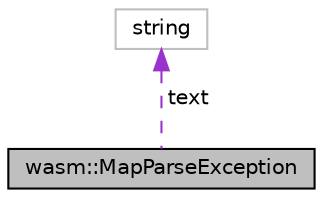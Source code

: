 digraph "wasm::MapParseException"
{
  edge [fontname="Helvetica",fontsize="10",labelfontname="Helvetica",labelfontsize="10"];
  node [fontname="Helvetica",fontsize="10",shape=record];
  Node1 [label="wasm::MapParseException",height=0.2,width=0.4,color="black", fillcolor="grey75", style="filled", fontcolor="black"];
  Node2 -> Node1 [dir="back",color="darkorchid3",fontsize="10",style="dashed",label=" text" ,fontname="Helvetica"];
  Node2 [label="string",height=0.2,width=0.4,color="grey75", fillcolor="white", style="filled"];
}
